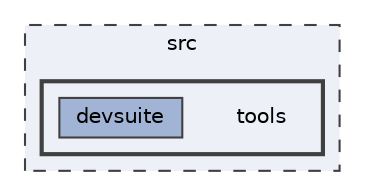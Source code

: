digraph "C:/Dev/Techstorm-v5/src/tools"
{
 // LATEX_PDF_SIZE
  bgcolor="transparent";
  edge [fontname=Helvetica,fontsize=10,labelfontname=Helvetica,labelfontsize=10];
  node [fontname=Helvetica,fontsize=10,shape=box,height=0.2,width=0.4];
  compound=true
  subgraph clusterdir_68267d1309a1af8e8297ef4c3efbcdba {
    graph [ bgcolor="#edf0f7", pencolor="grey25", label="src", fontname=Helvetica,fontsize=10 style="filled,dashed", URL="dir_68267d1309a1af8e8297ef4c3efbcdba.html",tooltip=""]
  subgraph clusterdir_1563a38af0d3a5e4a6330d6d45e9792a {
    graph [ bgcolor="#edf0f7", pencolor="grey25", label="", fontname=Helvetica,fontsize=10 style="filled,bold", URL="dir_1563a38af0d3a5e4a6330d6d45e9792a.html",tooltip=""]
    dir_1563a38af0d3a5e4a6330d6d45e9792a [shape=plaintext, label="tools"];
  dir_bcab553346f4eff5a986862403650cc6 [label="devsuite", fillcolor="#a2b4d6", color="grey25", style="filled", URL="dir_bcab553346f4eff5a986862403650cc6.html",tooltip=""];
  }
  }
}
